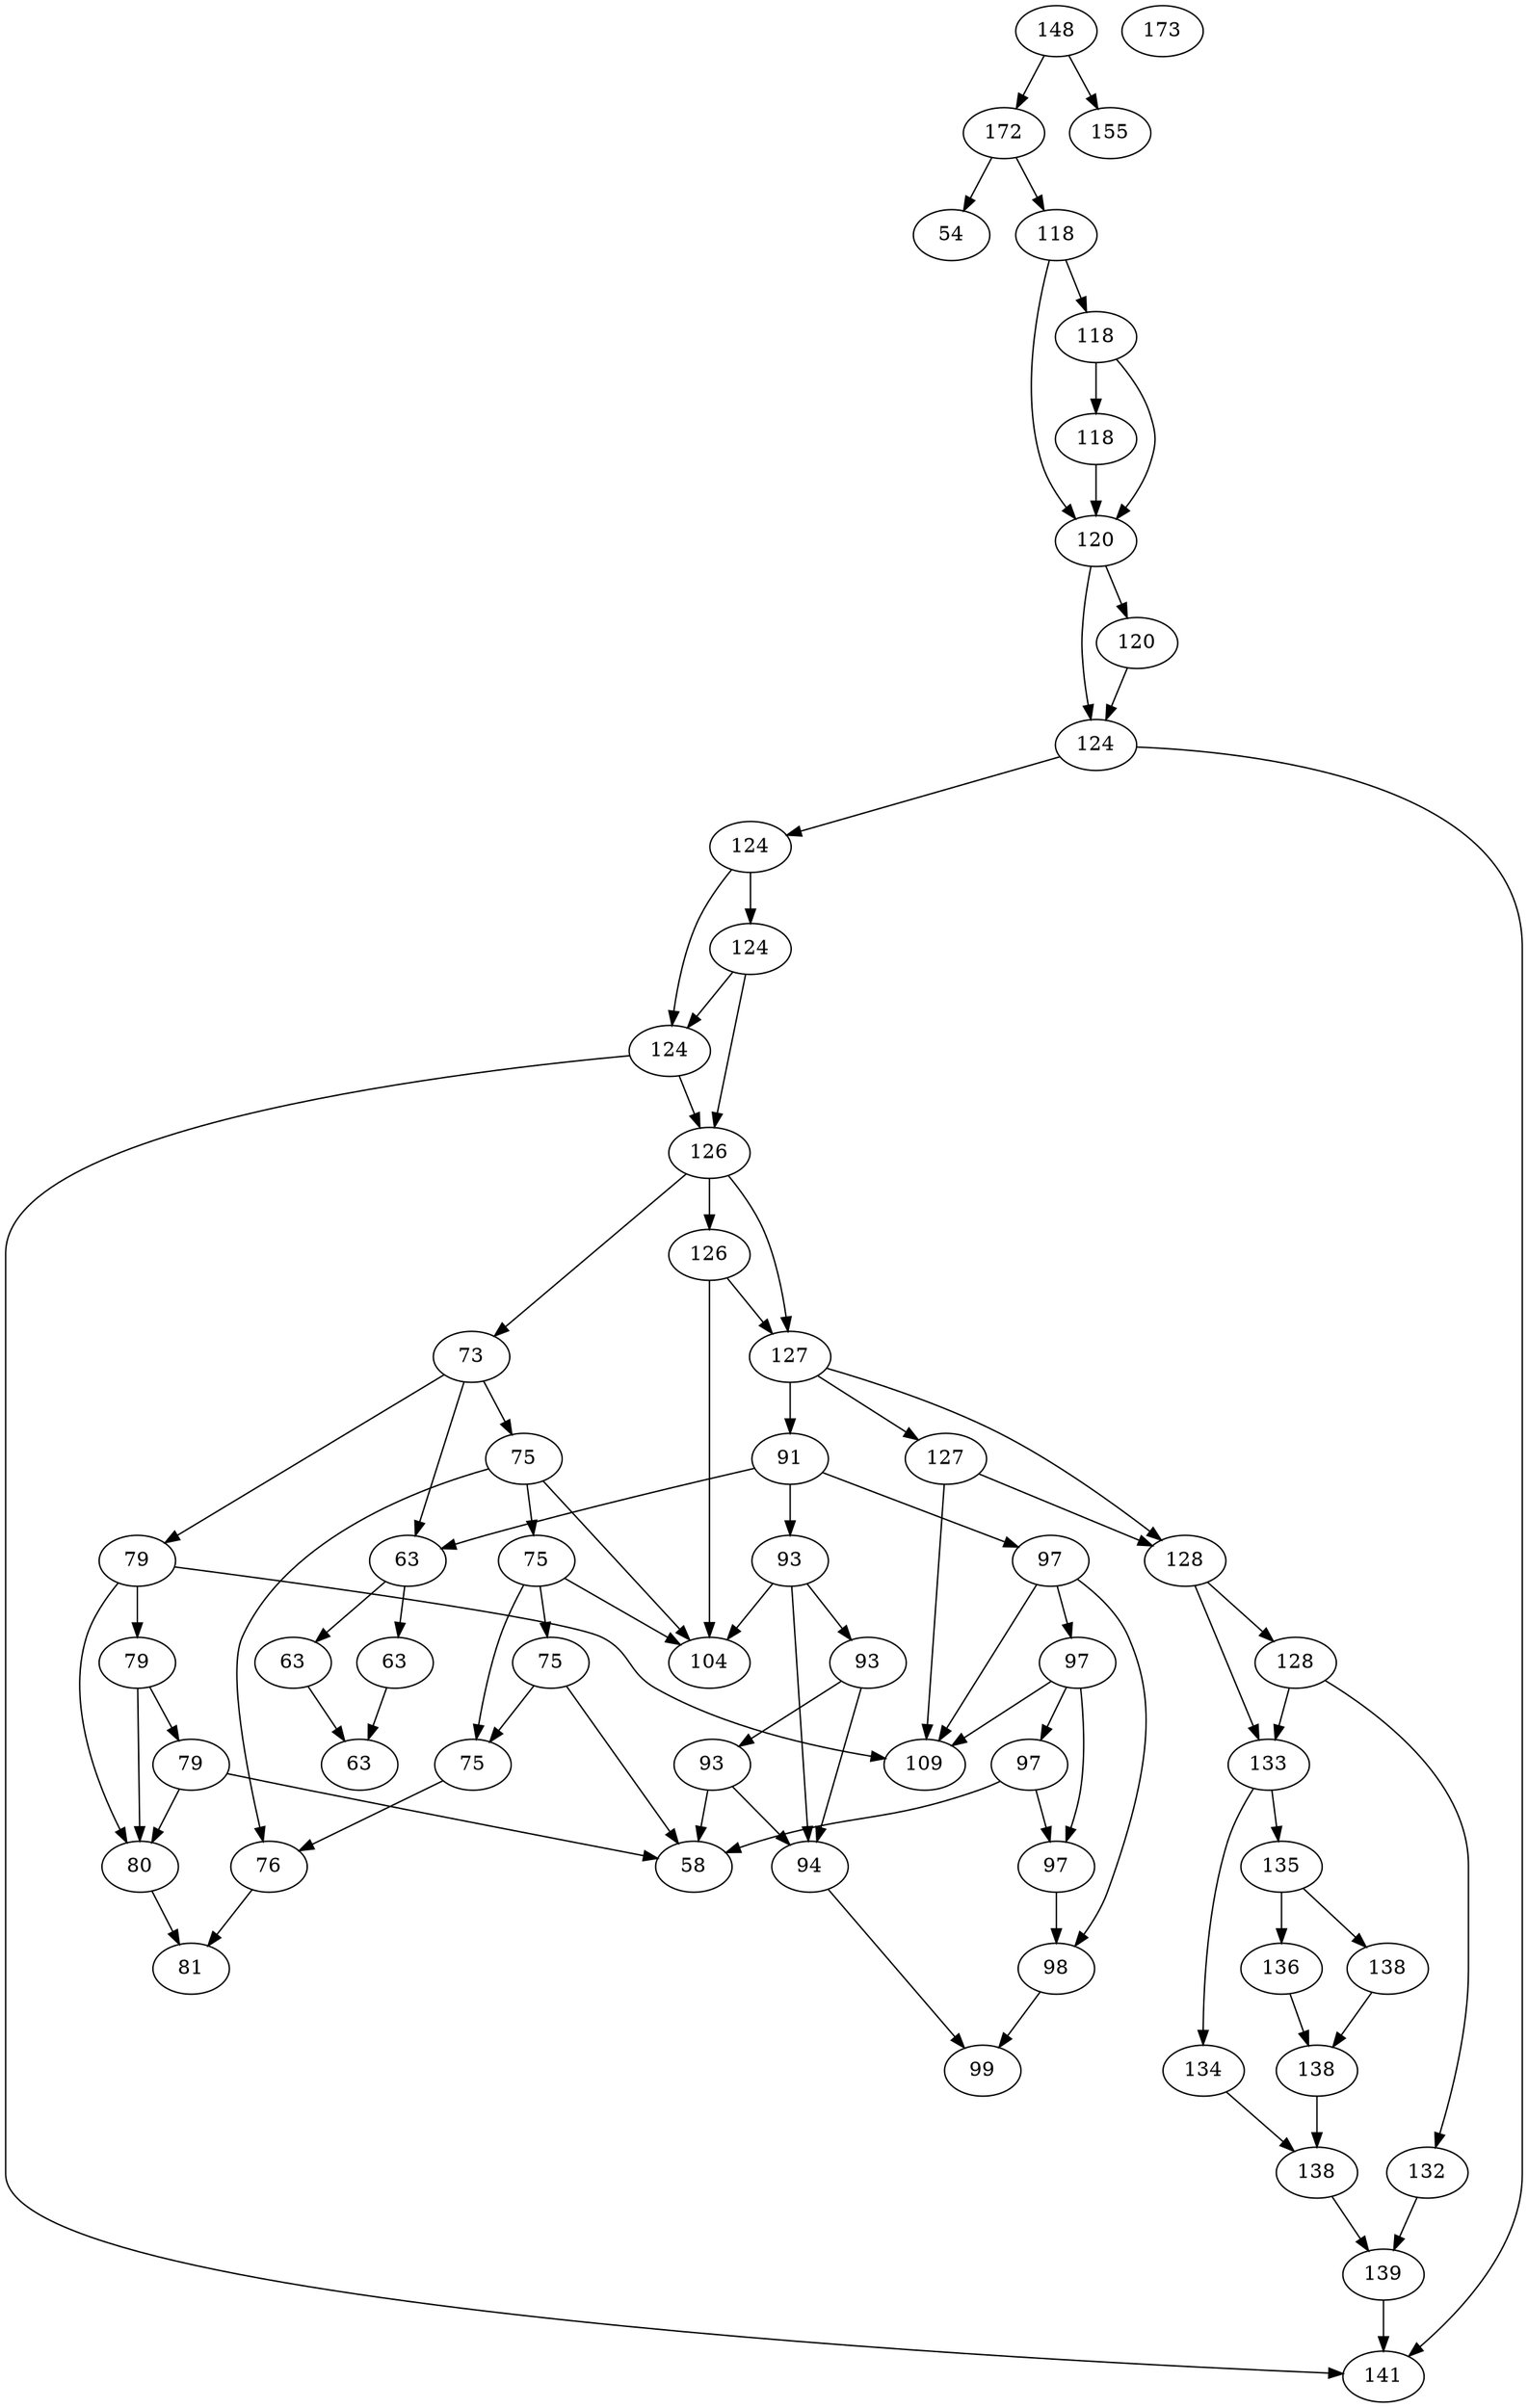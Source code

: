 digraph G {
0[label="54"];
1[label="58"];
2[label="63"];
3[label="63"];
4[label="63"];
5[label="63"];
6[label="73"];
7[label="75"];
8[label="75"];
9[label="75"];
10[label="75"];
11[label="76"];
12[label="79"];
13[label="79"];
14[label="79"];
15[label="80"];
16[label="81"];
17[label="91"];
18[label="93"];
19[label="93"];
20[label="93"];
21[label="94"];
22[label="97"];
23[label="97"];
24[label="97"];
25[label="97"];
26[label="98"];
27[label="99"];
28[label="104"];
29[label="109"];
30[label="118"];
31[label="118"];
32[label="118"];
33[label="120"];
34[label="120"];
35[label="124"];
36[label="124"];
37[label="124"];
38[label="124"];
39[label="126"];
40[label="126"];
41[label="127"];
42[label="127"];
43[label="128"];
44[label="128"];
45[label="132"];
46[label="133"];
47[label="134"];
48[label="135"];
49[label="136"];
50[label="138"];
51[label="138"];
52[label="138"];
53[label="139"];
54[label="141"];
55[label="148"];
56[label="155"];
57[label="172"];
58[label="173"];
2->3 ;
3->5 ;
2->4 ;
4->5 ;
6->7 ;
7->8 ;
8->9 ;
9->10 ;
10->11 ;
11->16 ;
8->10 ;
7->11 ;
6->12 ;
12->13 ;
13->14 ;
14->15 ;
15->16 ;
13->15 ;
12->15 ;
6->2 ;
7->28 ;
8->28 ;
9->1 ;
12->29 ;
14->1 ;
17->18 ;
18->19 ;
19->20 ;
20->21 ;
21->27 ;
19->21 ;
18->21 ;
17->22 ;
22->23 ;
23->24 ;
24->25 ;
25->26 ;
26->27 ;
23->25 ;
22->26 ;
17->2 ;
18->28 ;
20->1 ;
22->29 ;
23->29 ;
24->1 ;
30->31 ;
31->32 ;
32->33 ;
33->34 ;
34->35 ;
35->36 ;
36->37 ;
37->39 ;
39->40 ;
40->41 ;
41->42 ;
42->43 ;
43->44 ;
44->45 ;
45->53 ;
53->54 ;
44->46 ;
46->47 ;
47->52 ;
52->53 ;
46->48 ;
48->49 ;
49->51 ;
51->52 ;
48->50 ;
50->51 ;
43->46 ;
41->43 ;
39->41 ;
37->38 ;
38->54 ;
38->39 ;
36->38 ;
35->54 ;
33->35 ;
31->33 ;
30->33 ;
39->6 ;
40->28 ;
41->17 ;
42->29 ;
55->56 ;
55->57 ;
57->0 ;
57->30 ;
}
